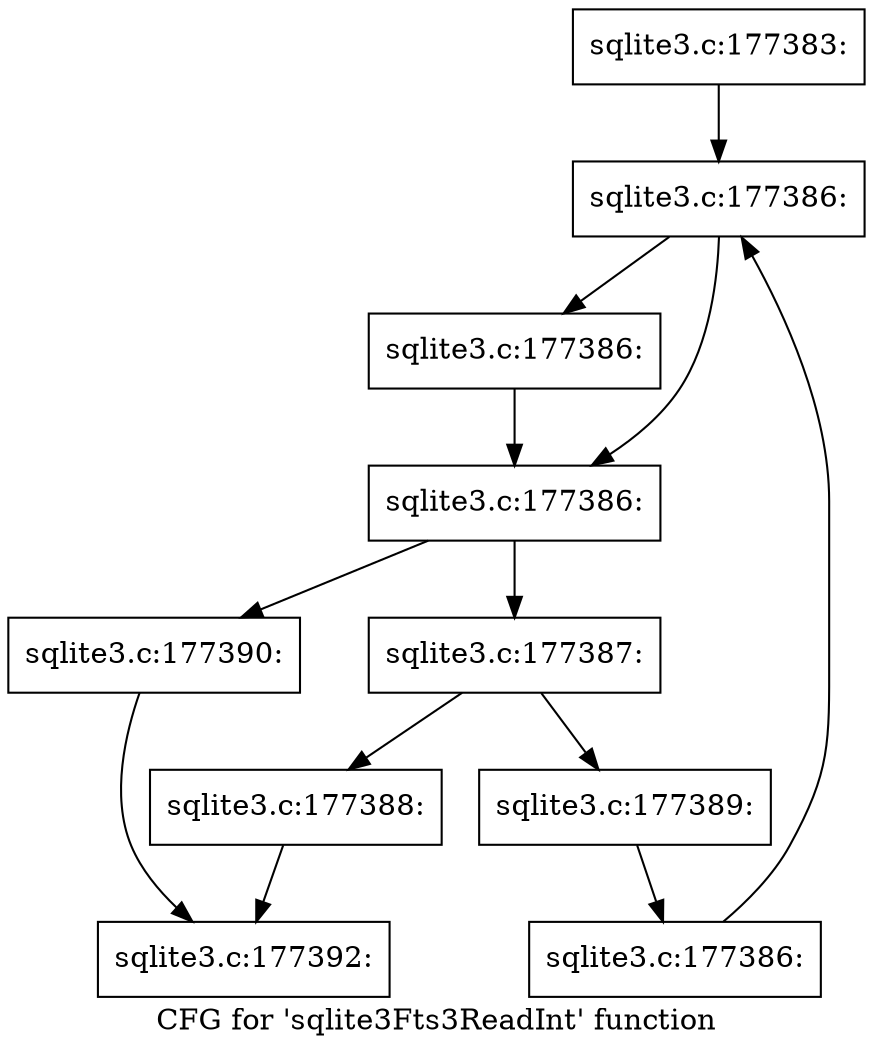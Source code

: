 digraph "CFG for 'sqlite3Fts3ReadInt' function" {
	label="CFG for 'sqlite3Fts3ReadInt' function";

	Node0x55c0fad57f00 [shape=record,label="{sqlite3.c:177383:}"];
	Node0x55c0fad57f00 -> Node0x55c0fad5b520;
	Node0x55c0fad5b520 [shape=record,label="{sqlite3.c:177386:}"];
	Node0x55c0fad5b520 -> Node0x55c0fad5b7a0;
	Node0x55c0fad5b520 -> Node0x55c0fad5b750;
	Node0x55c0fad5b7a0 [shape=record,label="{sqlite3.c:177386:}"];
	Node0x55c0fad5b7a0 -> Node0x55c0fad5b750;
	Node0x55c0fad5b750 [shape=record,label="{sqlite3.c:177386:}"];
	Node0x55c0fad5b750 -> Node0x55c0fad5b6d0;
	Node0x55c0fad5b750 -> Node0x55c0fad5b370;
	Node0x55c0fad5b6d0 [shape=record,label="{sqlite3.c:177387:}"];
	Node0x55c0fad5b6d0 -> Node0x55c0fad5cbf0;
	Node0x55c0fad5b6d0 -> Node0x55c0fad5cc40;
	Node0x55c0fad5cbf0 [shape=record,label="{sqlite3.c:177388:}"];
	Node0x55c0fad5cbf0 -> Node0x55c0fad58080;
	Node0x55c0fad5cc40 [shape=record,label="{sqlite3.c:177389:}"];
	Node0x55c0fad5cc40 -> Node0x55c0fad5b640;
	Node0x55c0fad5b640 [shape=record,label="{sqlite3.c:177386:}"];
	Node0x55c0fad5b640 -> Node0x55c0fad5b520;
	Node0x55c0fad5b370 [shape=record,label="{sqlite3.c:177390:}"];
	Node0x55c0fad5b370 -> Node0x55c0fad58080;
	Node0x55c0fad58080 [shape=record,label="{sqlite3.c:177392:}"];
}

